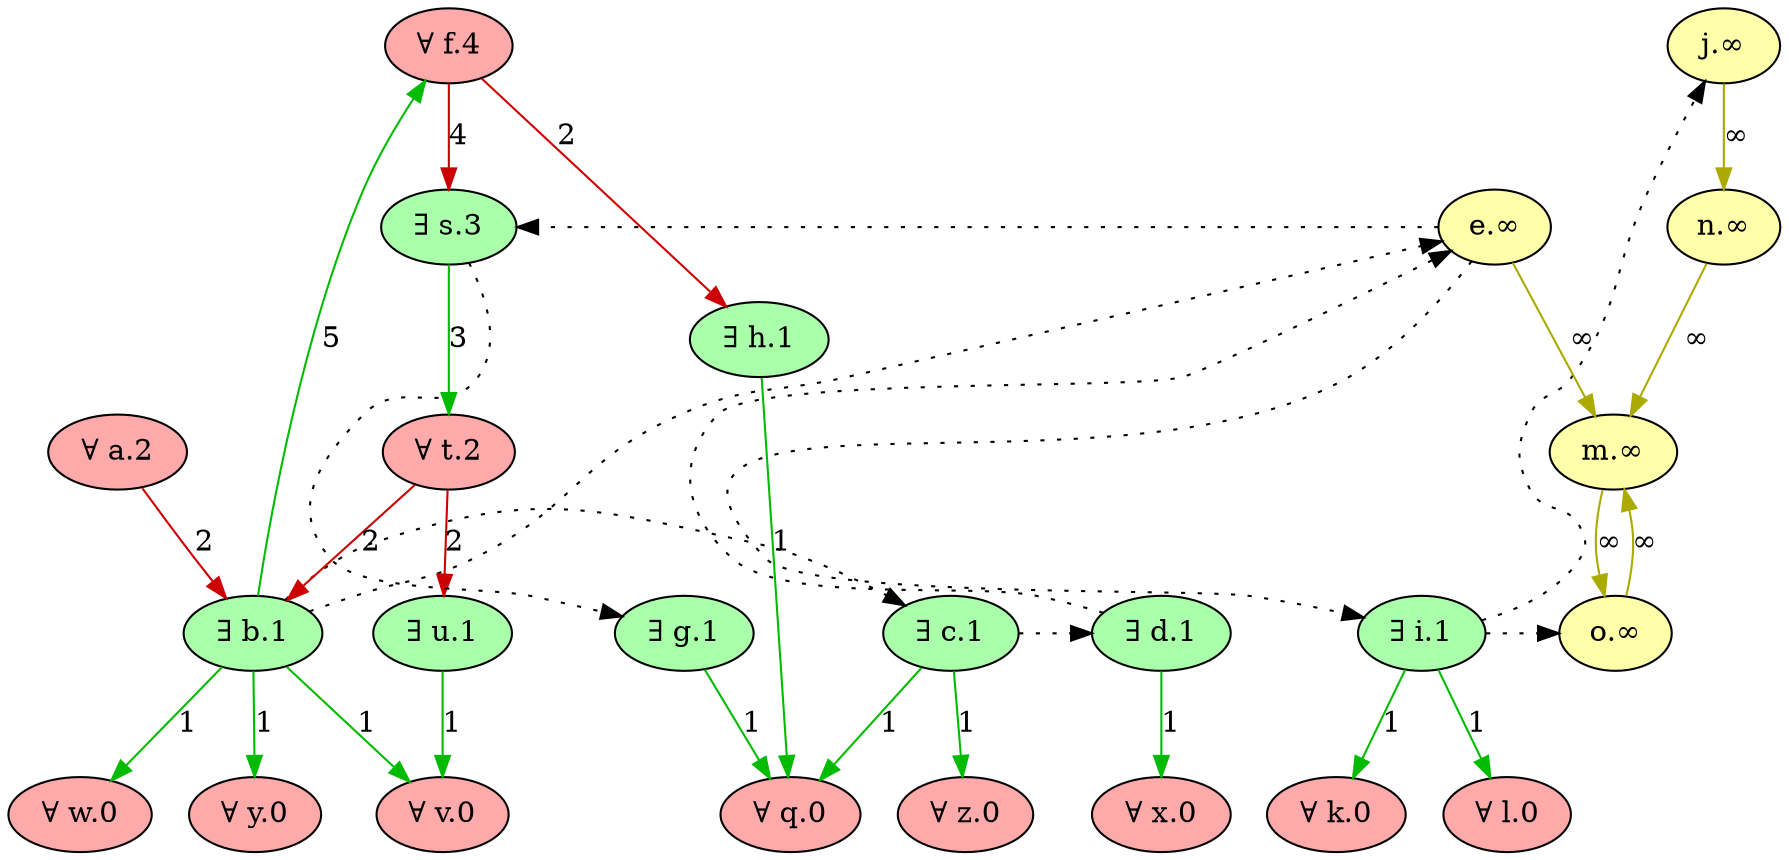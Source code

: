 digraph {
    // Node defaults can be set here if needed
    "v" [style="filled", fillcolor="#FFAAAA", label="∀ v.0"]
    "z" [style="filled", fillcolor="#FFAAAA", label="∀ z.0"]
    "y" [style="filled", fillcolor="#FFAAAA", label="∀ y.0"]
    "x" [style="filled", fillcolor="#FFAAAA", label="∀ x.0"]
    "w" [style="filled", fillcolor="#FFAAAA", label="∀ w.0"]
    "q" [style="filled", fillcolor="#FFAAAA", label="∀ q.0"]
    "l" [style="filled", fillcolor="#FFAAAA", label="∀ l.0"]
    "k" [style="filled", fillcolor="#FFAAAA", label="∀ k.0"]
    "u" [style="filled", fillcolor="#AAFFAA", label="∃ u.1"]
    "b" [style="filled", fillcolor="#AAFFAA", label="∃ b.1"]
    "c" [style="filled", fillcolor="#AAFFAA", label="∃ c.1"]
    "d" [style="filled", fillcolor="#AAFFAA", label="∃ d.1"]
    "i" [style="filled", fillcolor="#AAFFAA", label="∃ i.1"]
    "g" [style="filled", fillcolor="#AAFFAA", label="∃ g.1"]
    "h" [style="filled", fillcolor="#AAFFAA", label="∃ h.1"]
    "a" [style="filled", fillcolor="#FFAAAA", label="∀ a.2"]
    "t" [style="filled", fillcolor="#FFAAAA", label="∀ t.2"]
    "s" [style="filled", fillcolor="#AAFFAA", label="∃ s.3"]
    "f" [style="filled", fillcolor="#FFAAAA", label="∀ f.4"]
    "j" [style="filled", fillcolor="#FFFFAA", label="j.∞"]
    "e" [style="filled", fillcolor="#FFFFAA", label="e.∞"]
    "o" [style="filled", fillcolor="#FFFFAA", label="o.∞"]
    "n" [style="filled", fillcolor="#FFFFAA", label="n.∞"]
    "m" [style="filled", fillcolor="#FFFFAA", label="m.∞"]
    "a" -> "b" [color="#CC0000" style="solid" dir="forward" label="2" ]
    "t" -> "b" [color="#CC0000" style="solid" dir="forward" label="2" ]
    "b" -> "c" [color="black" style="dotted" dir="forward" label="" constraint=false]
    "c" -> "d" [color="black" style="dotted" dir="forward" label="" constraint=false]
    "b" -> "e" [color="black" style="dotted" dir="forward" label="" constraint=false]
    "d" -> "e" [color="black" style="dotted" dir="forward" label="" constraint=false]
    "b" -> "f" [color="#00BB00" style="solid" dir="forward" label="5" ]
    "s" -> "g" [color="black" style="dotted" dir="forward" label="" constraint=false]
    "f" -> "h" [color="#CC0000" style="solid" dir="forward" label="2" ]
    "e" -> "i" [color="black" style="dotted" dir="forward" label="" constraint=false]
    "i" -> "j" [color="black" style="dotted" dir="forward" label="" constraint=false]
    "i" -> "k" [color="#00BB00" style="solid" dir="forward" label="1" ]
    "i" -> "l" [color="#00BB00" style="solid" dir="forward" label="1" ]
    "e" -> "m" [color="#AAAA00" style="solid" dir="forward" label="∞" ]
    "o" -> "m" [color="#AAAA00" style="solid" dir="forward" label="∞" ]
    "n" -> "m" [color="#AAAA00" style="solid" dir="forward" label="∞" ]
    "j" -> "n" [color="#AAAA00" style="solid" dir="forward" label="∞" ]
    "i" -> "o" [color="black" style="dotted" dir="forward" label="" constraint=false]
    "m" -> "o" [color="#AAAA00" style="solid" dir="forward" label="∞" ]
    "g" -> "q" [color="#00BB00" style="solid" dir="forward" label="1" ]
    "h" -> "q" [color="#00BB00" style="solid" dir="forward" label="1" ]
    "c" -> "q" [color="#00BB00" style="solid" dir="forward" label="1" ]
    "e" -> "s" [color="black" style="dotted" dir="forward" label="" constraint=false]
    "f" -> "s" [color="#CC0000" style="solid" dir="forward" label="4" ]
    "s" -> "t" [color="#00BB00" style="solid" dir="forward" label="3" ]
    "t" -> "u" [color="#CC0000" style="solid" dir="forward" label="2" ]
    "b" -> "v" [color="#00BB00" style="solid" dir="forward" label="1" ]
    "u" -> "v" [color="#00BB00" style="solid" dir="forward" label="1" ]
    "b" -> "w" [color="#00BB00" style="solid" dir="forward" label="1" ]
    "d" -> "x" [color="#00BB00" style="solid" dir="forward" label="1" ]
    "b" -> "y" [color="#00BB00" style="solid" dir="forward" label="1" ]
    "c" -> "z" [color="#00BB00" style="solid" dir="forward" label="1" ]
    {rank = max v z y x w q l k}
    {rank = min f}
}